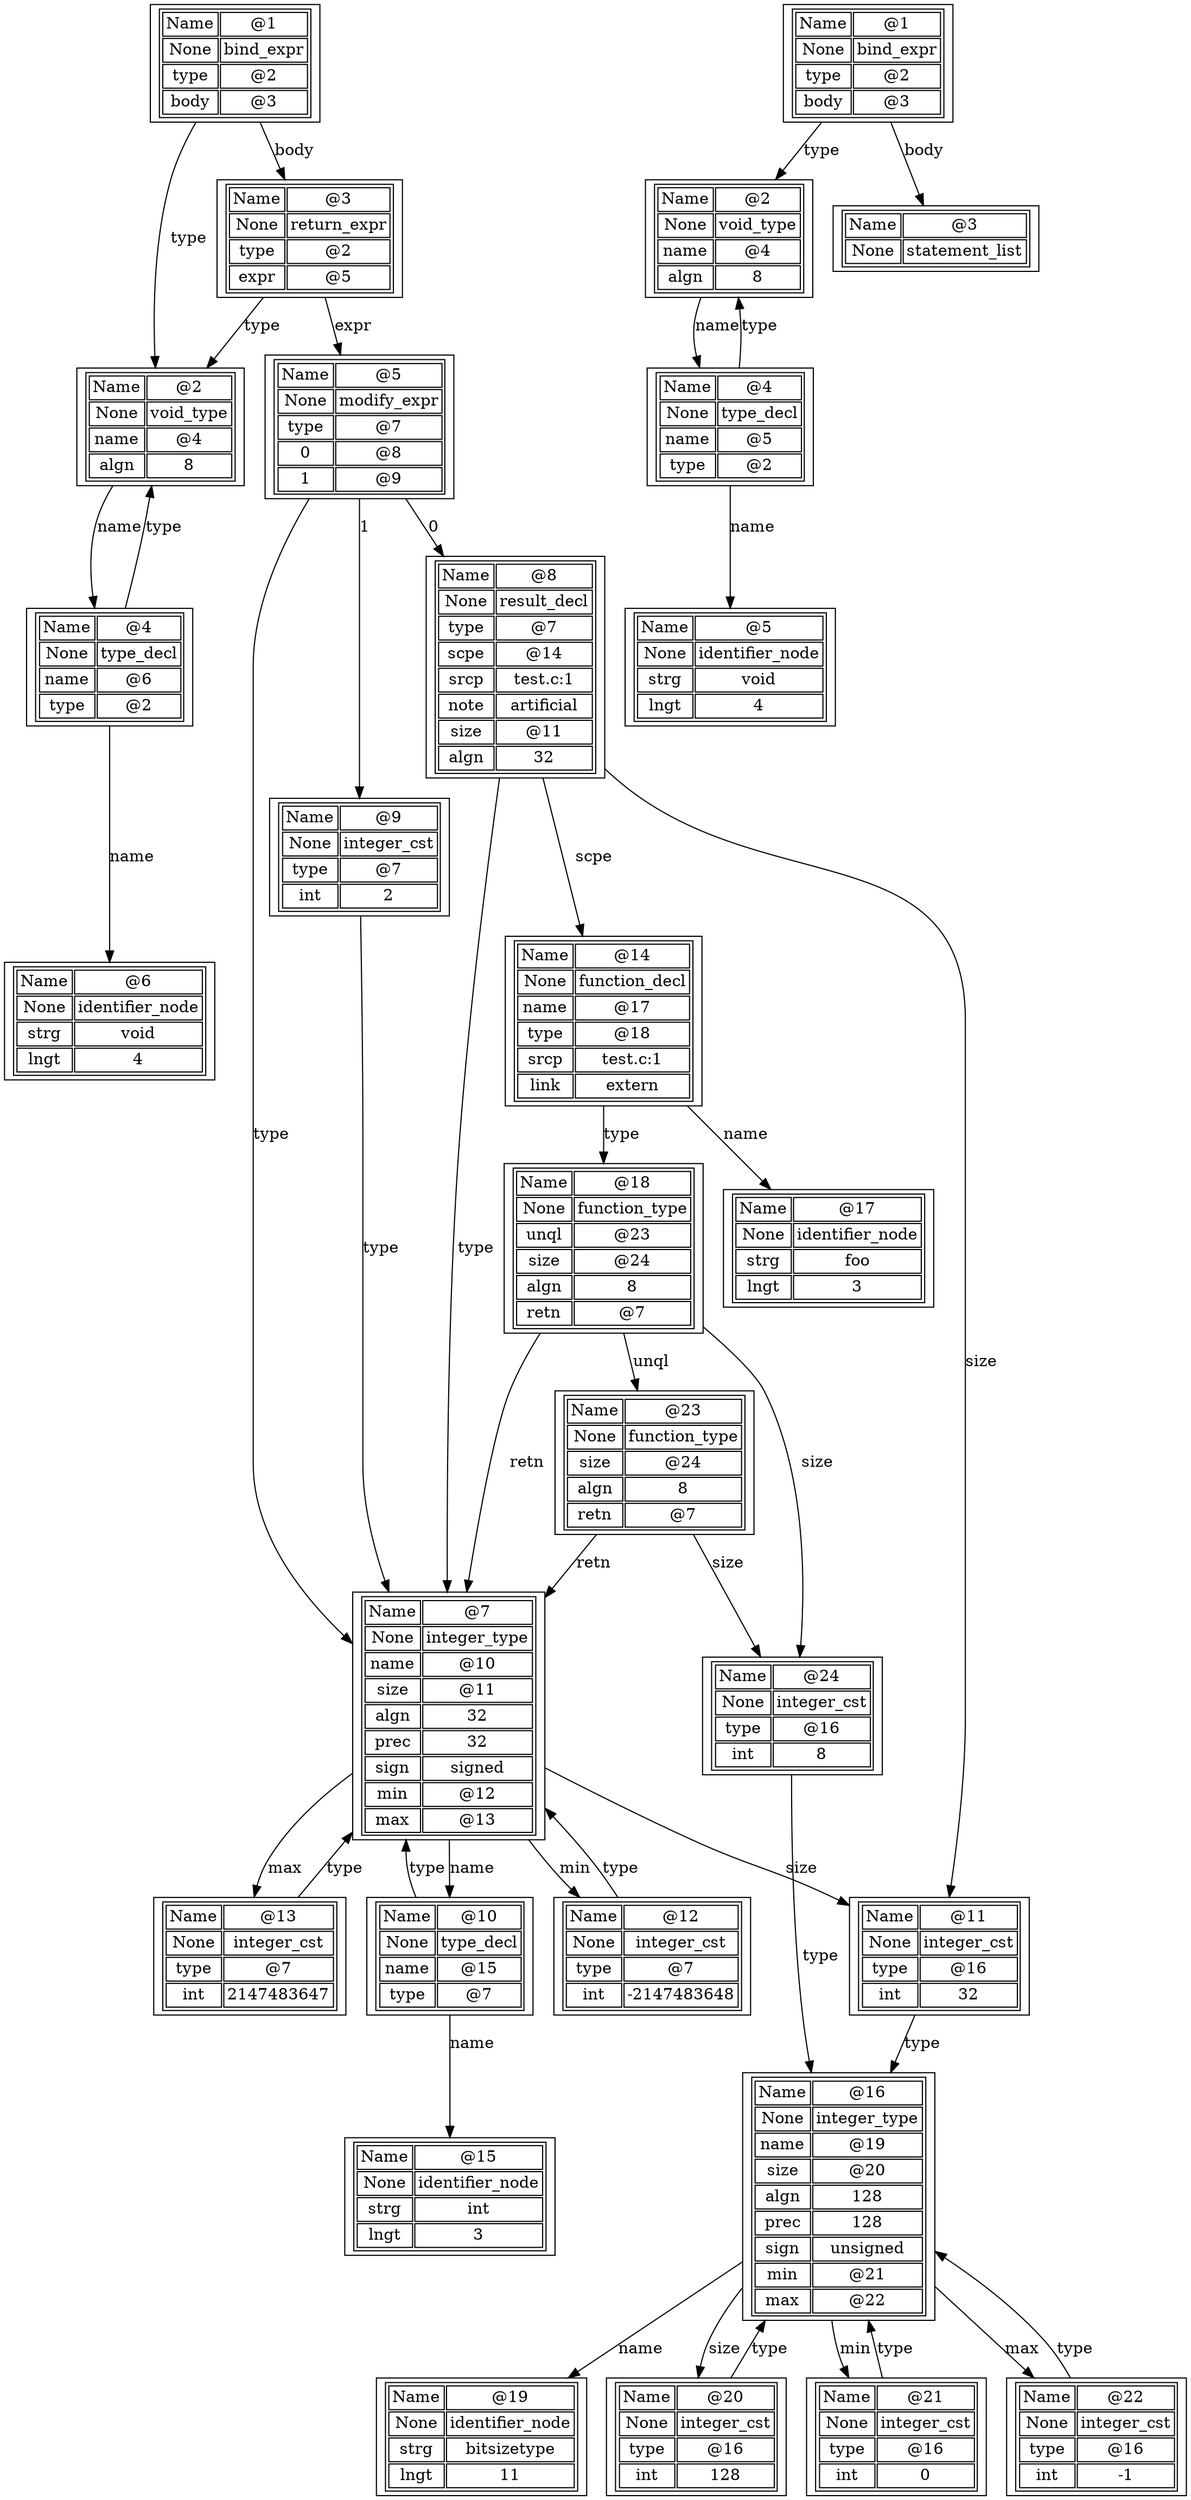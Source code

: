 digraph g {
foo__1 [shape=box,label=<<TABLE><TR><TD>Name</TD><TD>@1</TD></TR><TR><TD>None</TD><TD>bind_expr</TD></TR><TR><TD>type</TD><TD>@2</TD></TR><TR><TD>body</TD><TD>@3</TD></TR></TABLE>>];
foo__1 -> foo__2 [label="type"];foo__1 -> foo__3 [label="body"];foo__2 [shape=box,label=<<TABLE><TR><TD>Name</TD><TD>@2</TD></TR><TR><TD>None</TD><TD>void_type</TD></TR><TR><TD>name</TD><TD>@4</TD></TR><TR><TD>algn</TD><TD>8</TD></TR></TABLE>>];
foo__2 -> foo__4 [label="name"];foo__3 [shape=box,label=<<TABLE><TR><TD>Name</TD><TD>@3</TD></TR><TR><TD>None</TD><TD>return_expr</TD></TR><TR><TD>type</TD><TD>@2</TD></TR><TR><TD>expr</TD><TD>@5</TD></TR></TABLE>>];
foo__3 -> foo__2 [label="type"];foo__3 -> foo__5 [label="expr"];foo__4 [shape=box,label=<<TABLE><TR><TD>Name</TD><TD>@4</TD></TR><TR><TD>None</TD><TD>type_decl</TD></TR><TR><TD>name</TD><TD>@6</TD></TR><TR><TD>type</TD><TD>@2</TD></TR></TABLE>>];
foo__4 -> foo__6 [label="name"];foo__4 -> foo__2 [label="type"];foo__5 [shape=box,label=<<TABLE><TR><TD>Name</TD><TD>@5</TD></TR><TR><TD>None</TD><TD>modify_expr</TD></TR><TR><TD>type</TD><TD>@7</TD></TR><TR><TD>0</TD><TD>@8</TD></TR><TR><TD>1</TD><TD>@9</TD></TR></TABLE>>];
foo__5 -> foo__7 [label="type"];foo__5 -> foo__8 [label="0"];foo__5 -> foo__9 [label="1"];foo__6 [shape=box,label=<<TABLE><TR><TD>Name</TD><TD>@6</TD></TR><TR><TD>None</TD><TD>identifier_node</TD></TR><TR><TD>strg</TD><TD>void</TD></TR><TR><TD>lngt</TD><TD>4</TD></TR></TABLE>>];
foo__7 [shape=box,label=<<TABLE><TR><TD>Name</TD><TD>@7</TD></TR><TR><TD>None</TD><TD>integer_type</TD></TR><TR><TD>name</TD><TD>@10</TD></TR><TR><TD>size</TD><TD>@11</TD></TR><TR><TD>algn</TD><TD>32</TD></TR><TR><TD>prec</TD><TD>32</TD></TR><TR><TD>sign</TD><TD>signed</TD></TR><TR><TD>min</TD><TD>@12</TD></TR><TR><TD>max</TD><TD>@13</TD></TR></TABLE>>];
foo__7 -> foo__10 [label="name"];foo__7 -> foo__11 [label="size"];foo__7 -> foo__12 [label="min"];foo__7 -> foo__13 [label="max"];foo__8 [shape=box,label=<<TABLE><TR><TD>Name</TD><TD>@8</TD></TR><TR><TD>None</TD><TD>result_decl</TD></TR><TR><TD>type</TD><TD>@7</TD></TR><TR><TD>scpe</TD><TD>@14</TD></TR><TR><TD>srcp</TD><TD>test.c:1</TD></TR><TR><TD>note</TD><TD>artificial</TD></TR><TR><TD>size</TD><TD>@11</TD></TR><TR><TD>algn</TD><TD>32</TD></TR></TABLE>>];
foo__8 -> foo__7 [label="type"];foo__8 -> foo__14 [label="scpe"];foo__8 -> foo__11 [label="size"];foo__9 [shape=box,label=<<TABLE><TR><TD>Name</TD><TD>@9</TD></TR><TR><TD>None</TD><TD>integer_cst</TD></TR><TR><TD>type</TD><TD>@7</TD></TR><TR><TD>int</TD><TD>2</TD></TR></TABLE>>];
foo__9 -> foo__7 [label="type"];foo__10 [shape=box,label=<<TABLE><TR><TD>Name</TD><TD>@10</TD></TR><TR><TD>None</TD><TD>type_decl</TD></TR><TR><TD>name</TD><TD>@15</TD></TR><TR><TD>type</TD><TD>@7</TD></TR></TABLE>>];
foo__10 -> foo__15 [label="name"];foo__10 -> foo__7 [label="type"];foo__11 [shape=box,label=<<TABLE><TR><TD>Name</TD><TD>@11</TD></TR><TR><TD>None</TD><TD>integer_cst</TD></TR><TR><TD>type</TD><TD>@16</TD></TR><TR><TD>int</TD><TD>32</TD></TR></TABLE>>];
foo__11 -> foo__16 [label="type"];foo__12 [shape=box,label=<<TABLE><TR><TD>Name</TD><TD>@12</TD></TR><TR><TD>None</TD><TD>integer_cst</TD></TR><TR><TD>type</TD><TD>@7</TD></TR><TR><TD>int</TD><TD>-2147483648</TD></TR></TABLE>>];
foo__12 -> foo__7 [label="type"];foo__13 [shape=box,label=<<TABLE><TR><TD>Name</TD><TD>@13</TD></TR><TR><TD>None</TD><TD>integer_cst</TD></TR><TR><TD>type</TD><TD>@7</TD></TR><TR><TD>int</TD><TD>2147483647</TD></TR></TABLE>>];
foo__13 -> foo__7 [label="type"];foo__14 [shape=box,label=<<TABLE><TR><TD>Name</TD><TD>@14</TD></TR><TR><TD>None</TD><TD>function_decl</TD></TR><TR><TD>name</TD><TD>@17</TD></TR><TR><TD>type</TD><TD>@18</TD></TR><TR><TD>srcp</TD><TD>test.c:1</TD></TR><TR><TD>link</TD><TD>extern</TD></TR></TABLE>>];
foo__14 -> foo__17 [label="name"];foo__14 -> foo__18 [label="type"];foo__15 [shape=box,label=<<TABLE><TR><TD>Name</TD><TD>@15</TD></TR><TR><TD>None</TD><TD>identifier_node</TD></TR><TR><TD>strg</TD><TD>int</TD></TR><TR><TD>lngt</TD><TD>3</TD></TR></TABLE>>];
foo__16 [shape=box,label=<<TABLE><TR><TD>Name</TD><TD>@16</TD></TR><TR><TD>None</TD><TD>integer_type</TD></TR><TR><TD>name</TD><TD>@19</TD></TR><TR><TD>size</TD><TD>@20</TD></TR><TR><TD>algn</TD><TD>128</TD></TR><TR><TD>prec</TD><TD>128</TD></TR><TR><TD>sign</TD><TD>unsigned</TD></TR><TR><TD>min</TD><TD>@21</TD></TR><TR><TD>max</TD><TD>@22</TD></TR></TABLE>>];
foo__16 -> foo__19 [label="name"];foo__16 -> foo__20 [label="size"];foo__16 -> foo__21 [label="min"];foo__16 -> foo__22 [label="max"];foo__17 [shape=box,label=<<TABLE><TR><TD>Name</TD><TD>@17</TD></TR><TR><TD>None</TD><TD>identifier_node</TD></TR><TR><TD>strg</TD><TD>foo</TD></TR><TR><TD>lngt</TD><TD>3</TD></TR></TABLE>>];
foo__18 [shape=box,label=<<TABLE><TR><TD>Name</TD><TD>@18</TD></TR><TR><TD>None</TD><TD>function_type</TD></TR><TR><TD>unql</TD><TD>@23</TD></TR><TR><TD>size</TD><TD>@24</TD></TR><TR><TD>algn</TD><TD>8</TD></TR><TR><TD>retn</TD><TD>@7</TD></TR></TABLE>>];
foo__18 -> foo__23 [label="unql"];foo__18 -> foo__24 [label="size"];foo__18 -> foo__7 [label="retn"];foo__19 [shape=box,label=<<TABLE><TR><TD>Name</TD><TD>@19</TD></TR><TR><TD>None</TD><TD>identifier_node</TD></TR><TR><TD>strg</TD><TD>bitsizetype</TD></TR><TR><TD>lngt</TD><TD>11</TD></TR></TABLE>>];
foo__20 [shape=box,label=<<TABLE><TR><TD>Name</TD><TD>@20</TD></TR><TR><TD>None</TD><TD>integer_cst</TD></TR><TR><TD>type</TD><TD>@16</TD></TR><TR><TD>int</TD><TD>128</TD></TR></TABLE>>];
foo__20 -> foo__16 [label="type"];foo__21 [shape=box,label=<<TABLE><TR><TD>Name</TD><TD>@21</TD></TR><TR><TD>None</TD><TD>integer_cst</TD></TR><TR><TD>type</TD><TD>@16</TD></TR><TR><TD>int</TD><TD>0</TD></TR></TABLE>>];
foo__21 -> foo__16 [label="type"];foo__22 [shape=box,label=<<TABLE><TR><TD>Name</TD><TD>@22</TD></TR><TR><TD>None</TD><TD>integer_cst</TD></TR><TR><TD>type</TD><TD>@16</TD></TR><TR><TD>int</TD><TD>-1</TD></TR></TABLE>>];
foo__22 -> foo__16 [label="type"];foo__23 [shape=box,label=<<TABLE><TR><TD>Name</TD><TD>@23</TD></TR><TR><TD>None</TD><TD>function_type</TD></TR><TR><TD>size</TD><TD>@24</TD></TR><TR><TD>algn</TD><TD>8</TD></TR><TR><TD>retn</TD><TD>@7</TD></TR></TABLE>>];
foo__23 -> foo__24 [label="size"];foo__23 -> foo__7 [label="retn"];foo__24 [shape=box,label=<<TABLE><TR><TD>Name</TD><TD>@24</TD></TR><TR><TD>None</TD><TD>integer_cst</TD></TR><TR><TD>type</TD><TD>@16</TD></TR><TR><TD>int</TD><TD>8</TD></TR></TABLE>>];
foo__24 -> foo__16 [label="type"];bar__1 [shape=box,label=<<TABLE><TR><TD>Name</TD><TD>@1</TD></TR><TR><TD>None</TD><TD>bind_expr</TD></TR><TR><TD>type</TD><TD>@2</TD></TR><TR><TD>body</TD><TD>@3</TD></TR></TABLE>>];
bar__1 -> bar__2 [label="type"];bar__1 -> bar__3 [label="body"];bar__2 [shape=box,label=<<TABLE><TR><TD>Name</TD><TD>@2</TD></TR><TR><TD>None</TD><TD>void_type</TD></TR><TR><TD>name</TD><TD>@4</TD></TR><TR><TD>algn</TD><TD>8</TD></TR></TABLE>>];
bar__2 -> bar__4 [label="name"];bar__3 [shape=box,label=<<TABLE><TR><TD>Name</TD><TD>@3</TD></TR><TR><TD>None</TD><TD>statement_list</TD></TR></TABLE>>];
bar__4 [shape=box,label=<<TABLE><TR><TD>Name</TD><TD>@4</TD></TR><TR><TD>None</TD><TD>type_decl</TD></TR><TR><TD>name</TD><TD>@5</TD></TR><TR><TD>type</TD><TD>@2</TD></TR></TABLE>>];
bar__4 -> bar__5 [label="name"];bar__4 -> bar__2 [label="type"];bar__5 [shape=box,label=<<TABLE><TR><TD>Name</TD><TD>@5</TD></TR><TR><TD>None</TD><TD>identifier_node</TD></TR><TR><TD>strg</TD><TD>void</TD></TR><TR><TD>lngt</TD><TD>4</TD></TR></TABLE>>];
}